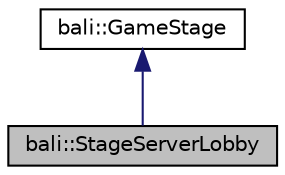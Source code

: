digraph "bali::StageServerLobby"
{
  edge [fontname="Helvetica",fontsize="10",labelfontname="Helvetica",labelfontsize="10"];
  node [fontname="Helvetica",fontsize="10",shape=record];
  Node1 [label="bali::StageServerLobby",height=0.2,width=0.4,color="black", fillcolor="grey75", style="filled" fontcolor="black"];
  Node2 -> Node1 [dir="back",color="midnightblue",fontsize="10",style="solid"];
  Node2 [label="bali::GameStage",height=0.2,width=0.4,color="black", fillcolor="white", style="filled",URL="$classbali_1_1_game_stage.html"];
}
